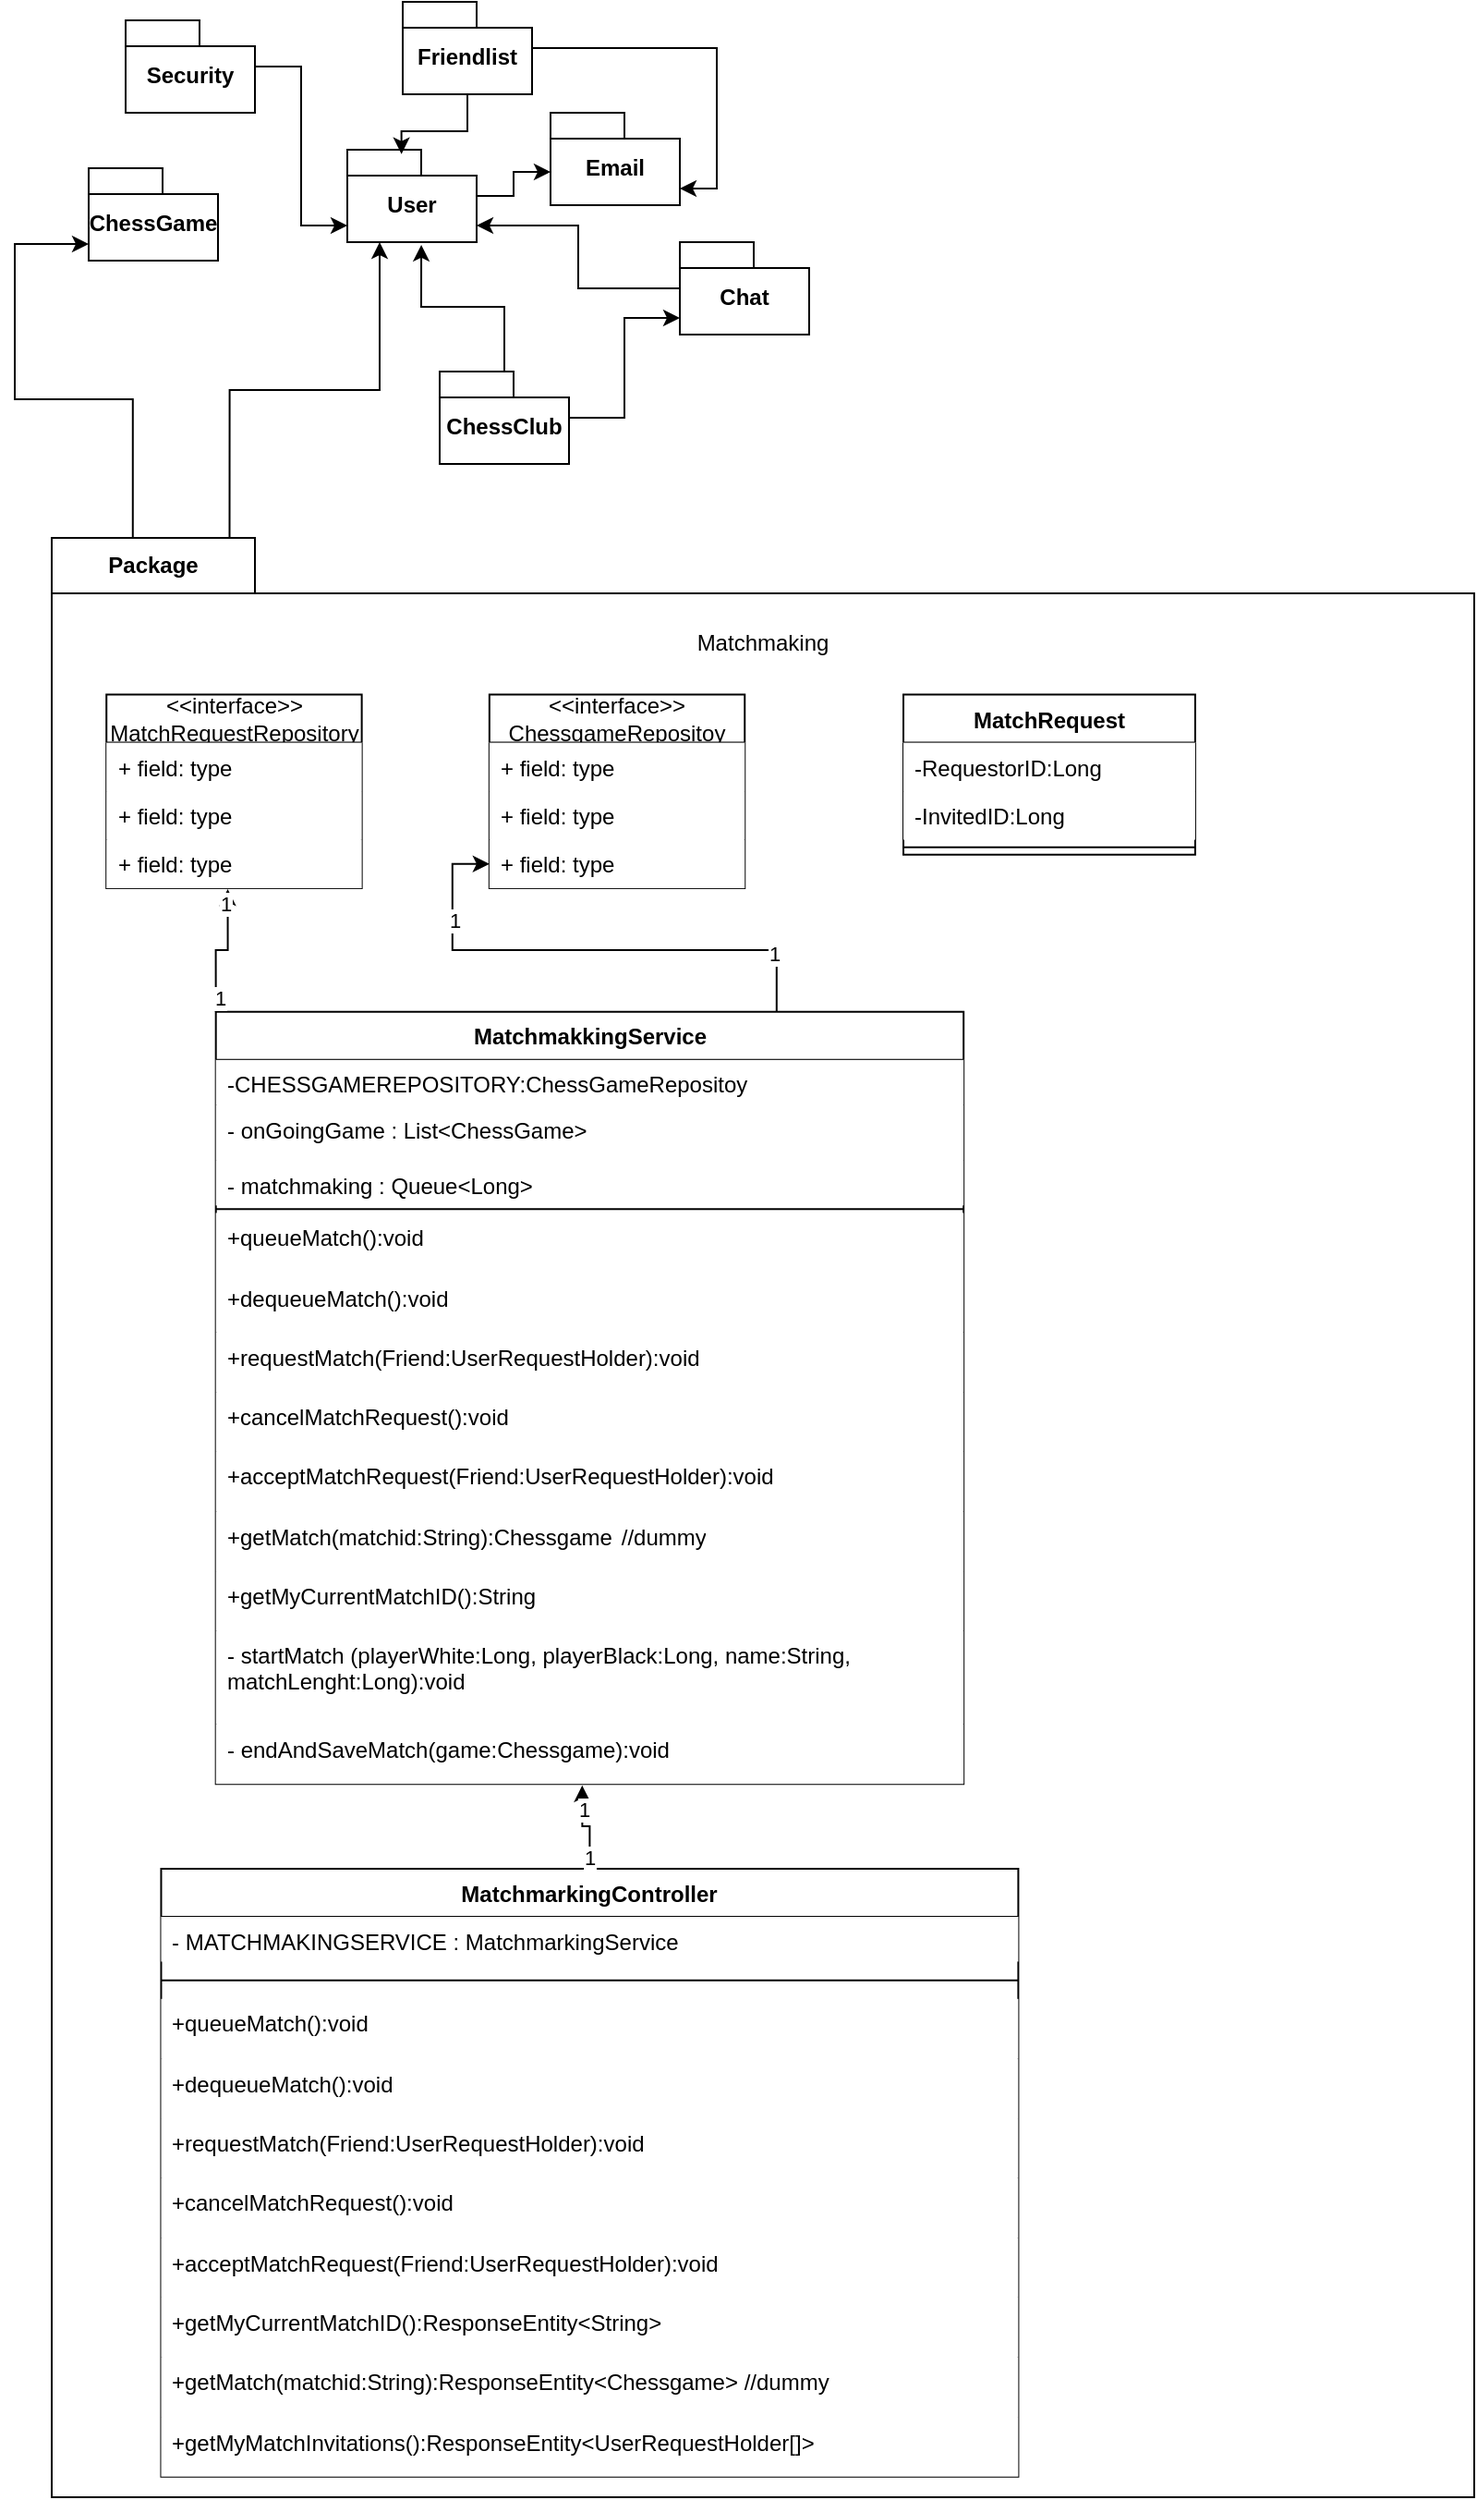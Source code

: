 <mxfile version="22.0.3" type="device">
  <diagram name="Seite-1" id="SbXrCyBf6H_IGty1MTbS">
    <mxGraphModel dx="2366" dy="820" grid="1" gridSize="10" guides="1" tooltips="1" connect="1" arrows="1" fold="1" page="1" pageScale="1" pageWidth="827" pageHeight="1169" math="0" shadow="0">
      <root>
        <mxCell id="0" />
        <mxCell id="1" parent="0" />
        <mxCell id="d3Y048JEVlbYMzD7flnL-1" value="Email" style="shape=folder;fontStyle=1;spacingTop=10;tabWidth=40;tabHeight=14;tabPosition=left;html=1;whiteSpace=wrap;strokeColor=#000000;" parent="1" vertex="1">
          <mxGeometry x="-1350" y="70" width="70" height="50" as="geometry" />
        </mxCell>
        <mxCell id="d3Y048JEVlbYMzD7flnL-2" value="Security" style="shape=folder;fontStyle=1;spacingTop=10;tabWidth=40;tabHeight=14;tabPosition=left;html=1;whiteSpace=wrap;strokeColor=#000000;" parent="1" vertex="1">
          <mxGeometry x="-1580" y="20" width="70" height="50" as="geometry" />
        </mxCell>
        <mxCell id="d3Y048JEVlbYMzD7flnL-3" value="Friendlist" style="shape=folder;fontStyle=1;spacingTop=10;tabWidth=40;tabHeight=14;tabPosition=left;html=1;whiteSpace=wrap;strokeColor=#000000;" parent="1" vertex="1">
          <mxGeometry x="-1430" y="10" width="70" height="50" as="geometry" />
        </mxCell>
        <mxCell id="d3Y048JEVlbYMzD7flnL-4" value="Chat" style="shape=folder;fontStyle=1;spacingTop=10;tabWidth=40;tabHeight=14;tabPosition=left;html=1;whiteSpace=wrap;strokeColor=#000000;" parent="1" vertex="1">
          <mxGeometry x="-1280" y="140" width="70" height="50" as="geometry" />
        </mxCell>
        <mxCell id="d3Y048JEVlbYMzD7flnL-6" value="User" style="shape=folder;fontStyle=1;spacingTop=10;tabWidth=40;tabHeight=14;tabPosition=left;html=1;whiteSpace=wrap;strokeColor=#000000;" parent="1" vertex="1">
          <mxGeometry x="-1460" y="90" width="70" height="50" as="geometry" />
        </mxCell>
        <mxCell id="d3Y048JEVlbYMzD7flnL-7" value="ChessGame" style="shape=folder;fontStyle=1;spacingTop=10;tabWidth=40;tabHeight=14;tabPosition=left;html=1;whiteSpace=wrap;strokeColor=#000000;" parent="1" vertex="1">
          <mxGeometry x="-1600" y="100" width="70" height="50" as="geometry" />
        </mxCell>
        <mxCell id="d3Y048JEVlbYMzD7flnL-8" value="ChessClub" style="shape=folder;fontStyle=1;spacingTop=10;tabWidth=40;tabHeight=14;tabPosition=left;html=1;whiteSpace=wrap;strokeColor=#000000;" parent="1" vertex="1">
          <mxGeometry x="-1410" y="210" width="70" height="50" as="geometry" />
        </mxCell>
        <mxCell id="d3Y048JEVlbYMzD7flnL-9" style="edgeStyle=orthogonalEdgeStyle;rounded=0;orthogonalLoop=1;jettySize=auto;html=1;entryX=0;entryY=0;entryDx=0;entryDy=32;entryPerimeter=0;strokeColor=#000000;" parent="1" source="d3Y048JEVlbYMzD7flnL-6" target="d3Y048JEVlbYMzD7flnL-1" edge="1">
          <mxGeometry relative="1" as="geometry" />
        </mxCell>
        <mxCell id="d3Y048JEVlbYMzD7flnL-10" style="edgeStyle=orthogonalEdgeStyle;rounded=0;orthogonalLoop=1;jettySize=auto;html=1;entryX=0.419;entryY=0.047;entryDx=0;entryDy=0;entryPerimeter=0;strokeColor=#000000;" parent="1" source="d3Y048JEVlbYMzD7flnL-3" target="d3Y048JEVlbYMzD7flnL-6" edge="1">
          <mxGeometry relative="1" as="geometry" />
        </mxCell>
        <mxCell id="d3Y048JEVlbYMzD7flnL-11" style="edgeStyle=orthogonalEdgeStyle;rounded=0;orthogonalLoop=1;jettySize=auto;html=1;entryX=0;entryY=0;entryDx=70;entryDy=41;entryPerimeter=0;strokeColor=#000000;" parent="1" source="d3Y048JEVlbYMzD7flnL-4" target="d3Y048JEVlbYMzD7flnL-6" edge="1">
          <mxGeometry relative="1" as="geometry" />
        </mxCell>
        <mxCell id="d3Y048JEVlbYMzD7flnL-12" style="edgeStyle=orthogonalEdgeStyle;rounded=0;orthogonalLoop=1;jettySize=auto;html=1;exitX=0.057;exitY=0;exitDx=0;exitDy=0;exitPerimeter=0;entryX=0;entryY=0;entryDx=0;entryDy=41;entryPerimeter=0;" parent="1" source="d3Y048JEVlbYMzD7flnL-18" target="d3Y048JEVlbYMzD7flnL-7" edge="1">
          <mxGeometry relative="1" as="geometry">
            <mxPoint x="-1529.97" y="280" as="sourcePoint" />
          </mxGeometry>
        </mxCell>
        <mxCell id="d3Y048JEVlbYMzD7flnL-13" style="edgeStyle=orthogonalEdgeStyle;rounded=0;orthogonalLoop=1;jettySize=auto;html=1;entryX=0.572;entryY=1.029;entryDx=0;entryDy=0;entryPerimeter=0;strokeColor=#000000;" parent="1" source="d3Y048JEVlbYMzD7flnL-8" target="d3Y048JEVlbYMzD7flnL-6" edge="1">
          <mxGeometry relative="1" as="geometry">
            <mxPoint x="-1405" y="180" as="targetPoint" />
          </mxGeometry>
        </mxCell>
        <mxCell id="d3Y048JEVlbYMzD7flnL-14" style="edgeStyle=orthogonalEdgeStyle;rounded=0;orthogonalLoop=1;jettySize=auto;html=1;entryX=0.25;entryY=1;entryDx=0;entryDy=0;entryPerimeter=0;exitX=0.125;exitY=0.003;exitDx=0;exitDy=0;exitPerimeter=0;" parent="1" source="d3Y048JEVlbYMzD7flnL-18" target="d3Y048JEVlbYMzD7flnL-6" edge="1">
          <mxGeometry relative="1" as="geometry">
            <mxPoint x="-1490" y="305.0" as="sourcePoint" />
          </mxGeometry>
        </mxCell>
        <mxCell id="d3Y048JEVlbYMzD7flnL-15" style="edgeStyle=orthogonalEdgeStyle;rounded=0;orthogonalLoop=1;jettySize=auto;html=1;entryX=0;entryY=0;entryDx=70;entryDy=41;entryPerimeter=0;strokeColor=#000000;" parent="1" source="d3Y048JEVlbYMzD7flnL-3" target="d3Y048JEVlbYMzD7flnL-1" edge="1">
          <mxGeometry relative="1" as="geometry" />
        </mxCell>
        <mxCell id="d3Y048JEVlbYMzD7flnL-16" style="edgeStyle=orthogonalEdgeStyle;rounded=0;orthogonalLoop=1;jettySize=auto;html=1;entryX=0;entryY=0;entryDx=0;entryDy=41;entryPerimeter=0;strokeColor=#000000;" parent="1" source="d3Y048JEVlbYMzD7flnL-2" target="d3Y048JEVlbYMzD7flnL-6" edge="1">
          <mxGeometry relative="1" as="geometry" />
        </mxCell>
        <mxCell id="d3Y048JEVlbYMzD7flnL-17" style="edgeStyle=orthogonalEdgeStyle;rounded=0;orthogonalLoop=1;jettySize=auto;html=1;entryX=0;entryY=0;entryDx=0;entryDy=41;entryPerimeter=0;strokeColor=#000000;" parent="1" source="d3Y048JEVlbYMzD7flnL-8" target="d3Y048JEVlbYMzD7flnL-4" edge="1">
          <mxGeometry relative="1" as="geometry" />
        </mxCell>
        <mxCell id="d3Y048JEVlbYMzD7flnL-18" value="Package" style="shape=folder;fontStyle=1;tabWidth=110;tabHeight=30;tabPosition=left;html=1;boundedLbl=1;labelInHeader=1;container=1;collapsible=0;whiteSpace=wrap;" parent="1" vertex="1">
          <mxGeometry x="-1620" y="300" width="770" height="1060" as="geometry" />
        </mxCell>
        <mxCell id="d3Y048JEVlbYMzD7flnL-19" value="Matchmaking" style="html=1;strokeColor=none;resizeWidth=1;resizeHeight=1;fillColor=none;part=1;connectable=0;allowArrows=0;deletable=0;whiteSpace=wrap;" parent="d3Y048JEVlbYMzD7flnL-18" vertex="1">
          <mxGeometry width="770" height="53.671" relative="1" as="geometry">
            <mxPoint y="30" as="offset" />
          </mxGeometry>
        </mxCell>
        <mxCell id="d3Y048JEVlbYMzD7flnL-23" value="MatchmakkingService" style="swimlane;fontStyle=1;align=center;verticalAlign=top;childLayout=stackLayout;horizontal=1;startSize=26;horizontalStack=0;resizeParent=1;resizeParentMax=0;resizeLast=0;collapsible=1;marginBottom=0;whiteSpace=wrap;html=1;fillColor=#FFFFFF;" parent="d3Y048JEVlbYMzD7flnL-18" vertex="1">
          <mxGeometry x="88.846" y="256.419" width="404.744" height="417.695" as="geometry" />
        </mxCell>
        <mxCell id="d3Y048JEVlbYMzD7flnL-24" value="-CHESSGAMEREPOSITORY:ChessGameRepositoy" style="text;strokeColor=none;fillColor=#FFFFFF;align=left;verticalAlign=top;spacingLeft=4;spacingRight=4;overflow=hidden;rotatable=0;points=[[0,0.5],[1,0.5]];portConstraint=eastwest;whiteSpace=wrap;html=1;" parent="d3Y048JEVlbYMzD7flnL-23" vertex="1">
          <mxGeometry y="26" width="404.744" height="24.229" as="geometry" />
        </mxCell>
        <mxCell id="d3Y048JEVlbYMzD7flnL-25" value="- onGoingGame : List&amp;lt;ChessGame&amp;gt;" style="text;strokeColor=none;fillColor=#FFFFFF;align=left;verticalAlign=top;spacingLeft=4;spacingRight=4;overflow=hidden;rotatable=0;points=[[0,0.5],[1,0.5]];portConstraint=eastwest;whiteSpace=wrap;html=1;" parent="d3Y048JEVlbYMzD7flnL-23" vertex="1">
          <mxGeometry y="50.229" width="404.744" height="30.286" as="geometry" />
        </mxCell>
        <mxCell id="d3Y048JEVlbYMzD7flnL-26" value="- matchmaking : Queue&amp;lt;Long&amp;gt;&amp;nbsp;" style="text;strokeColor=none;fillColor=#FFFFFF;align=left;verticalAlign=top;spacingLeft=4;spacingRight=4;overflow=hidden;rotatable=0;points=[[0,0.5],[1,0.5]];portConstraint=eastwest;whiteSpace=wrap;html=1;" parent="d3Y048JEVlbYMzD7flnL-23" vertex="1">
          <mxGeometry y="80.514" width="404.744" height="24.229" as="geometry" />
        </mxCell>
        <mxCell id="d3Y048JEVlbYMzD7flnL-27" value="" style="line;strokeWidth=1;fillColor=#FFFFFF;align=left;verticalAlign=middle;spacingTop=-1;spacingLeft=3;spacingRight=3;rotatable=0;labelPosition=right;points=[];portConstraint=eastwest;strokeColor=inherit;" parent="d3Y048JEVlbYMzD7flnL-23" vertex="1">
          <mxGeometry y="104.743" width="404.744" height="4.038" as="geometry" />
        </mxCell>
        <mxCell id="d3Y048JEVlbYMzD7flnL-28" value="+queueMatch():void" style="text;strokeColor=none;fillColor=#FFFFFF;align=left;verticalAlign=top;spacingLeft=4;spacingRight=4;overflow=hidden;rotatable=0;points=[[0,0.5],[1,0.5]];portConstraint=eastwest;whiteSpace=wrap;html=1;" parent="d3Y048JEVlbYMzD7flnL-23" vertex="1">
          <mxGeometry y="108.781" width="404.744" height="32.305" as="geometry" />
        </mxCell>
        <mxCell id="d3Y048JEVlbYMzD7flnL-29" value="+dequeueMatch():void" style="text;strokeColor=none;fillColor=#FFFFFF;align=left;verticalAlign=top;spacingLeft=4;spacingRight=4;overflow=hidden;rotatable=0;points=[[0,0.5],[1,0.5]];portConstraint=eastwest;whiteSpace=wrap;html=1;" parent="d3Y048JEVlbYMzD7flnL-23" vertex="1">
          <mxGeometry y="141.086" width="404.744" height="32.305" as="geometry" />
        </mxCell>
        <mxCell id="d3Y048JEVlbYMzD7flnL-30" value="+requestMatch(Friend:UserRequestHolder):void" style="text;strokeColor=none;fillColor=#FFFFFF;align=left;verticalAlign=top;spacingLeft=4;spacingRight=4;overflow=hidden;rotatable=0;points=[[0,0.5],[1,0.5]];portConstraint=eastwest;whiteSpace=wrap;html=1;" parent="d3Y048JEVlbYMzD7flnL-23" vertex="1">
          <mxGeometry y="173.39" width="404.744" height="32.305" as="geometry" />
        </mxCell>
        <mxCell id="d3Y048JEVlbYMzD7flnL-31" value="+cancelMatchRequest():void" style="text;strokeColor=none;fillColor=#FFFFFF;align=left;verticalAlign=top;spacingLeft=4;spacingRight=4;overflow=hidden;rotatable=0;points=[[0,0.5],[1,0.5]];portConstraint=eastwest;whiteSpace=wrap;html=1;" parent="d3Y048JEVlbYMzD7flnL-23" vertex="1">
          <mxGeometry y="205.695" width="404.744" height="32.305" as="geometry" />
        </mxCell>
        <mxCell id="d3Y048JEVlbYMzD7flnL-32" value="+acceptMatchRequest(Friend:UserRequestHolder):void" style="text;strokeColor=none;fillColor=#FFFFFF;align=left;verticalAlign=top;spacingLeft=4;spacingRight=4;overflow=hidden;rotatable=0;points=[[0,0.5],[1,0.5]];portConstraint=eastwest;whiteSpace=wrap;html=1;" parent="d3Y048JEVlbYMzD7flnL-23" vertex="1">
          <mxGeometry y="238" width="404.744" height="32.305" as="geometry" />
        </mxCell>
        <mxCell id="d3Y048JEVlbYMzD7flnL-33" value="+getMatch(matchid:String):Chessgame&lt;span style=&quot;white-space: pre;&quot;&gt;&#x9;&lt;/span&gt;//dummy" style="text;strokeColor=none;fillColor=#FFFFFF;align=left;verticalAlign=top;spacingLeft=4;spacingRight=4;overflow=hidden;rotatable=0;points=[[0,0.5],[1,0.5]];portConstraint=eastwest;whiteSpace=wrap;html=1;" parent="d3Y048JEVlbYMzD7flnL-23" vertex="1">
          <mxGeometry y="270.305" width="404.744" height="32.305" as="geometry" />
        </mxCell>
        <mxCell id="d3Y048JEVlbYMzD7flnL-34" value="+getMyCurrentMatchID():String" style="text;strokeColor=none;fillColor=#FFFFFF;align=left;verticalAlign=top;spacingLeft=4;spacingRight=4;overflow=hidden;rotatable=0;points=[[0,0.5],[1,0.5]];portConstraint=eastwest;whiteSpace=wrap;html=1;" parent="d3Y048JEVlbYMzD7flnL-23" vertex="1">
          <mxGeometry y="302.61" width="404.744" height="32.305" as="geometry" />
        </mxCell>
        <mxCell id="d3Y048JEVlbYMzD7flnL-35" value="- startMatch (playerWhite:Long, playerBlack:Long, name:String, matchLenght:Long):void" style="text;strokeColor=none;fillColor=#FFFFFF;align=left;verticalAlign=top;spacingLeft=4;spacingRight=4;overflow=hidden;rotatable=0;points=[[0,0.5],[1,0.5]];portConstraint=eastwest;whiteSpace=wrap;html=1;" parent="d3Y048JEVlbYMzD7flnL-23" vertex="1">
          <mxGeometry y="334.914" width="404.744" height="50.476" as="geometry" />
        </mxCell>
        <mxCell id="d3Y048JEVlbYMzD7flnL-36" value="- endAndSaveMatch(game:Chessgame):void" style="text;strokeColor=none;fillColor=#FFFFFF;align=left;verticalAlign=top;spacingLeft=4;spacingRight=4;overflow=hidden;rotatable=0;points=[[0,0.5],[1,0.5]];portConstraint=eastwest;whiteSpace=wrap;html=1;" parent="d3Y048JEVlbYMzD7flnL-23" vertex="1">
          <mxGeometry y="385.39" width="404.744" height="32.305" as="geometry" />
        </mxCell>
        <mxCell id="d3Y048JEVlbYMzD7flnL-37" value="&amp;lt;&amp;lt;interface&amp;gt;&amp;gt;&lt;br&gt;ChessgameRepositoy" style="swimlane;fontStyle=0;childLayout=stackLayout;horizontal=1;startSize=26;fillColor=#FFFFFF;horizontalStack=0;resizeParent=1;resizeParentMax=0;resizeLast=0;collapsible=1;marginBottom=0;whiteSpace=wrap;html=1;" parent="d3Y048JEVlbYMzD7flnL-18" vertex="1">
          <mxGeometry x="236.923" y="84.8" width="138.205" height="104.743" as="geometry" />
        </mxCell>
        <mxCell id="d3Y048JEVlbYMzD7flnL-38" value="+ field: type" style="text;strokeColor=none;fillColor=#FFFFFF;align=left;verticalAlign=top;spacingLeft=4;spacingRight=4;overflow=hidden;rotatable=0;points=[[0,0.5],[1,0.5]];portConstraint=eastwest;whiteSpace=wrap;html=1;" parent="d3Y048JEVlbYMzD7flnL-37" vertex="1">
          <mxGeometry y="26" width="138.205" height="26.248" as="geometry" />
        </mxCell>
        <mxCell id="d3Y048JEVlbYMzD7flnL-39" value="+ field: type" style="text;strokeColor=none;fillColor=#FFFFFF;align=left;verticalAlign=top;spacingLeft=4;spacingRight=4;overflow=hidden;rotatable=0;points=[[0,0.5],[1,0.5]];portConstraint=eastwest;whiteSpace=wrap;html=1;" parent="d3Y048JEVlbYMzD7flnL-37" vertex="1">
          <mxGeometry y="52.248" width="138.205" height="26.248" as="geometry" />
        </mxCell>
        <mxCell id="d3Y048JEVlbYMzD7flnL-40" value="+ field: type" style="text;strokeColor=none;fillColor=#FFFFFF;align=left;verticalAlign=top;spacingLeft=4;spacingRight=4;overflow=hidden;rotatable=0;points=[[0,0.5],[1,0.5]];portConstraint=eastwest;whiteSpace=wrap;html=1;" parent="d3Y048JEVlbYMzD7flnL-37" vertex="1">
          <mxGeometry y="78.495" width="138.205" height="26.248" as="geometry" />
        </mxCell>
        <mxCell id="d3Y048JEVlbYMzD7flnL-20" style="edgeStyle=orthogonalEdgeStyle;rounded=0;orthogonalLoop=1;jettySize=auto;html=1;exitX=0.75;exitY=0;exitDx=0;exitDy=0;fillColor=#FFFFFF;" parent="d3Y048JEVlbYMzD7flnL-18" source="d3Y048JEVlbYMzD7flnL-23" target="d3Y048JEVlbYMzD7flnL-40" edge="1">
          <mxGeometry relative="1" as="geometry" />
        </mxCell>
        <mxCell id="d3Y048JEVlbYMzD7flnL-21" value="1" style="edgeLabel;html=1;align=center;verticalAlign=middle;resizable=0;points=[];fillColor=#FFFFFF;" parent="d3Y048JEVlbYMzD7flnL-20" vertex="1" connectable="0">
          <mxGeometry x="-0.768" y="2" relative="1" as="geometry">
            <mxPoint as="offset" />
          </mxGeometry>
        </mxCell>
        <mxCell id="d3Y048JEVlbYMzD7flnL-22" value="1" style="edgeLabel;html=1;align=center;verticalAlign=middle;resizable=0;points=[];fillColor=#FFFFFF;" parent="d3Y048JEVlbYMzD7flnL-20" vertex="1" connectable="0">
          <mxGeometry x="0.635" y="-1" relative="1" as="geometry">
            <mxPoint as="offset" />
          </mxGeometry>
        </mxCell>
        <mxCell id="d3Y048JEVlbYMzD7flnL-41" value="MatchmarkingController" style="swimlane;fontStyle=1;align=center;verticalAlign=top;childLayout=stackLayout;horizontal=1;startSize=26;horizontalStack=0;resizeParent=1;resizeParentMax=0;resizeLast=0;collapsible=1;marginBottom=0;whiteSpace=wrap;html=1;fillColor=#FFFFFF;" parent="d3Y048JEVlbYMzD7flnL-18" vertex="1">
          <mxGeometry x="59.231" y="719.995" width="463.974" height="328.857" as="geometry" />
        </mxCell>
        <mxCell id="d3Y048JEVlbYMzD7flnL-42" value="- MATCHMAKINGSERVICE : MatchmarkingService" style="text;strokeColor=none;fillColor=#FFFFFF;align=left;verticalAlign=top;spacingLeft=4;spacingRight=4;overflow=hidden;rotatable=0;points=[[0,0.5],[1,0.5]];portConstraint=eastwest;whiteSpace=wrap;html=1;" parent="d3Y048JEVlbYMzD7flnL-41" vertex="1">
          <mxGeometry y="26" width="463.974" height="24.229" as="geometry" />
        </mxCell>
        <mxCell id="d3Y048JEVlbYMzD7flnL-43" value="" style="line;strokeWidth=1;fillColor=#FFFFFF;align=left;verticalAlign=middle;spacingTop=-1;spacingLeft=3;spacingRight=3;rotatable=0;labelPosition=right;points=[];portConstraint=eastwest;strokeColor=inherit;" parent="d3Y048JEVlbYMzD7flnL-41" vertex="1">
          <mxGeometry y="50.229" width="463.974" height="20.19" as="geometry" />
        </mxCell>
        <mxCell id="d3Y048JEVlbYMzD7flnL-44" value="+queueMatch():void" style="text;strokeColor=none;fillColor=#FFFFFF;align=left;verticalAlign=top;spacingLeft=4;spacingRight=4;overflow=hidden;rotatable=0;points=[[0,0.5],[1,0.5]];portConstraint=eastwest;whiteSpace=wrap;html=1;" parent="d3Y048JEVlbYMzD7flnL-41" vertex="1">
          <mxGeometry y="70.419" width="463.974" height="32.305" as="geometry" />
        </mxCell>
        <mxCell id="d3Y048JEVlbYMzD7flnL-45" value="+dequeueMatch():void" style="text;strokeColor=none;fillColor=#FFFFFF;align=left;verticalAlign=top;spacingLeft=4;spacingRight=4;overflow=hidden;rotatable=0;points=[[0,0.5],[1,0.5]];portConstraint=eastwest;whiteSpace=wrap;html=1;" parent="d3Y048JEVlbYMzD7flnL-41" vertex="1">
          <mxGeometry y="102.724" width="463.974" height="32.305" as="geometry" />
        </mxCell>
        <mxCell id="d3Y048JEVlbYMzD7flnL-46" value="+requestMatch(Friend:UserRequestHolder):void" style="text;strokeColor=none;fillColor=#FFFFFF;align=left;verticalAlign=top;spacingLeft=4;spacingRight=4;overflow=hidden;rotatable=0;points=[[0,0.5],[1,0.5]];portConstraint=eastwest;whiteSpace=wrap;html=1;" parent="d3Y048JEVlbYMzD7flnL-41" vertex="1">
          <mxGeometry y="135.029" width="463.974" height="32.305" as="geometry" />
        </mxCell>
        <mxCell id="d3Y048JEVlbYMzD7flnL-47" value="+cancelMatchRequest():void" style="text;strokeColor=none;fillColor=#FFFFFF;align=left;verticalAlign=top;spacingLeft=4;spacingRight=4;overflow=hidden;rotatable=0;points=[[0,0.5],[1,0.5]];portConstraint=eastwest;whiteSpace=wrap;html=1;" parent="d3Y048JEVlbYMzD7flnL-41" vertex="1">
          <mxGeometry y="167.333" width="463.974" height="32.305" as="geometry" />
        </mxCell>
        <mxCell id="d3Y048JEVlbYMzD7flnL-48" value="+acceptMatchRequest(Friend:UserRequestHolder):void" style="text;strokeColor=none;fillColor=#FFFFFF;align=left;verticalAlign=top;spacingLeft=4;spacingRight=4;overflow=hidden;rotatable=0;points=[[0,0.5],[1,0.5]];portConstraint=eastwest;whiteSpace=wrap;html=1;" parent="d3Y048JEVlbYMzD7flnL-41" vertex="1">
          <mxGeometry y="199.638" width="463.974" height="32.305" as="geometry" />
        </mxCell>
        <mxCell id="d3Y048JEVlbYMzD7flnL-49" value="+getMyCurrentMatchID():ResponseEntity&amp;lt;String&amp;gt;&amp;nbsp;" style="text;strokeColor=none;fillColor=#FFFFFF;align=left;verticalAlign=top;spacingLeft=4;spacingRight=4;overflow=hidden;rotatable=0;points=[[0,0.5],[1,0.5]];portConstraint=eastwest;whiteSpace=wrap;html=1;" parent="d3Y048JEVlbYMzD7flnL-41" vertex="1">
          <mxGeometry y="231.943" width="463.974" height="32.305" as="geometry" />
        </mxCell>
        <mxCell id="d3Y048JEVlbYMzD7flnL-50" value="+getMatch(matchid:String):ResponseEntity&amp;lt;Chessgame&amp;gt; //dummy&amp;nbsp;" style="text;strokeColor=none;fillColor=#FFFFFF;align=left;verticalAlign=top;spacingLeft=4;spacingRight=4;overflow=hidden;rotatable=0;points=[[0,0.5],[1,0.5]];portConstraint=eastwest;whiteSpace=wrap;html=1;" parent="d3Y048JEVlbYMzD7flnL-41" vertex="1">
          <mxGeometry y="264.248" width="463.974" height="32.305" as="geometry" />
        </mxCell>
        <mxCell id="d3Y048JEVlbYMzD7flnL-51" value="+getMyMatchInvitations():ResponseEntity&amp;lt;UserRequestHolder[]&amp;gt;" style="text;strokeColor=none;fillColor=#FFFFFF;align=left;verticalAlign=top;spacingLeft=4;spacingRight=4;overflow=hidden;rotatable=0;points=[[0,0.5],[1,0.5]];portConstraint=eastwest;whiteSpace=wrap;html=1;" parent="d3Y048JEVlbYMzD7flnL-41" vertex="1">
          <mxGeometry y="296.552" width="463.974" height="32.305" as="geometry" />
        </mxCell>
        <mxCell id="d3Y048JEVlbYMzD7flnL-52" value="&amp;lt;&amp;lt;interface&amp;gt;&amp;gt;&lt;br&gt;MatchRequestRepository" style="swimlane;fontStyle=0;childLayout=stackLayout;horizontal=1;startSize=26;fillColor=#FFFFFF;horizontalStack=0;resizeParent=1;resizeParentMax=0;resizeLast=0;collapsible=1;marginBottom=0;whiteSpace=wrap;html=1;" parent="d3Y048JEVlbYMzD7flnL-18" vertex="1">
          <mxGeometry x="29.615" y="84.8" width="138.205" height="104.743" as="geometry" />
        </mxCell>
        <mxCell id="d3Y048JEVlbYMzD7flnL-53" value="+ field: type" style="text;strokeColor=none;fillColor=#FFFFFF;align=left;verticalAlign=top;spacingLeft=4;spacingRight=4;overflow=hidden;rotatable=0;points=[[0,0.5],[1,0.5]];portConstraint=eastwest;whiteSpace=wrap;html=1;" parent="d3Y048JEVlbYMzD7flnL-52" vertex="1">
          <mxGeometry y="26" width="138.205" height="26.248" as="geometry" />
        </mxCell>
        <mxCell id="d3Y048JEVlbYMzD7flnL-54" value="+ field: type" style="text;strokeColor=none;fillColor=#FFFFFF;align=left;verticalAlign=top;spacingLeft=4;spacingRight=4;overflow=hidden;rotatable=0;points=[[0,0.5],[1,0.5]];portConstraint=eastwest;whiteSpace=wrap;html=1;" parent="d3Y048JEVlbYMzD7flnL-52" vertex="1">
          <mxGeometry y="52.248" width="138.205" height="26.248" as="geometry" />
        </mxCell>
        <mxCell id="d3Y048JEVlbYMzD7flnL-55" value="+ field: type" style="text;strokeColor=none;fillColor=#FFFFFF;align=left;verticalAlign=top;spacingLeft=4;spacingRight=4;overflow=hidden;rotatable=0;points=[[0,0.5],[1,0.5]];portConstraint=eastwest;whiteSpace=wrap;html=1;" parent="d3Y048JEVlbYMzD7flnL-52" vertex="1">
          <mxGeometry y="78.495" width="138.205" height="26.248" as="geometry" />
        </mxCell>
        <mxCell id="d3Y048JEVlbYMzD7flnL-56" style="edgeStyle=orthogonalEdgeStyle;rounded=0;orthogonalLoop=1;jettySize=auto;html=1;exitX=0;exitY=0;exitDx=0;exitDy=0;entryX=0.475;entryY=1.019;entryDx=0;entryDy=0;entryPerimeter=0;fillColor=#FFFFFF;" parent="d3Y048JEVlbYMzD7flnL-18" source="d3Y048JEVlbYMzD7flnL-23" target="d3Y048JEVlbYMzD7flnL-55" edge="1">
          <mxGeometry relative="1" as="geometry" />
        </mxCell>
        <mxCell id="d3Y048JEVlbYMzD7flnL-57" value="1" style="edgeLabel;html=1;align=center;verticalAlign=middle;resizable=0;points=[];fillColor=#FFFFFF;" parent="d3Y048JEVlbYMzD7flnL-56" vertex="1" connectable="0">
          <mxGeometry x="-0.774" y="-2" relative="1" as="geometry">
            <mxPoint as="offset" />
          </mxGeometry>
        </mxCell>
        <mxCell id="d3Y048JEVlbYMzD7flnL-58" value="1" style="edgeLabel;html=1;align=center;verticalAlign=middle;resizable=0;points=[];fillColor=#FFFFFF;" parent="d3Y048JEVlbYMzD7flnL-56" vertex="1" connectable="0">
          <mxGeometry x="0.779" y="2" relative="1" as="geometry">
            <mxPoint as="offset" />
          </mxGeometry>
        </mxCell>
        <mxCell id="d3Y048JEVlbYMzD7flnL-64" style="edgeStyle=orthogonalEdgeStyle;rounded=0;orthogonalLoop=1;jettySize=auto;html=1;entryX=0.49;entryY=1.025;entryDx=0;entryDy=0;entryPerimeter=0;" parent="d3Y048JEVlbYMzD7flnL-18" source="d3Y048JEVlbYMzD7flnL-41" target="d3Y048JEVlbYMzD7flnL-36" edge="1">
          <mxGeometry relative="1" as="geometry" />
        </mxCell>
        <mxCell id="d3Y048JEVlbYMzD7flnL-65" value="1" style="edgeLabel;html=1;align=center;verticalAlign=middle;resizable=0;points=[];" parent="d3Y048JEVlbYMzD7flnL-64" vertex="1" connectable="0">
          <mxGeometry x="0.459" y="-1" relative="1" as="geometry">
            <mxPoint as="offset" />
          </mxGeometry>
        </mxCell>
        <mxCell id="d3Y048JEVlbYMzD7flnL-66" value="1" style="edgeLabel;html=1;align=center;verticalAlign=middle;resizable=0;points=[];" parent="d3Y048JEVlbYMzD7flnL-64" vertex="1" connectable="0">
          <mxGeometry x="-0.728" relative="1" as="geometry">
            <mxPoint as="offset" />
          </mxGeometry>
        </mxCell>
        <mxCell id="d3Y048JEVlbYMzD7flnL-59" value="MatchRequest" style="swimlane;fontStyle=1;align=center;verticalAlign=top;childLayout=stackLayout;horizontal=1;startSize=26;horizontalStack=0;resizeParent=1;resizeParentMax=0;resizeLast=0;collapsible=1;marginBottom=0;whiteSpace=wrap;html=1;fillColor=#FFFFFF;" parent="d3Y048JEVlbYMzD7flnL-18" vertex="1">
          <mxGeometry x="461.013" y="84.8" width="157.949" height="86.571" as="geometry" />
        </mxCell>
        <mxCell id="d3Y048JEVlbYMzD7flnL-60" value="-RequestorID:Long" style="text;strokeColor=none;fillColor=#FFFFFF;align=left;verticalAlign=top;spacingLeft=4;spacingRight=4;overflow=hidden;rotatable=0;points=[[0,0.5],[1,0.5]];portConstraint=eastwest;whiteSpace=wrap;html=1;" parent="d3Y048JEVlbYMzD7flnL-59" vertex="1">
          <mxGeometry y="26" width="157.949" height="26.248" as="geometry" />
        </mxCell>
        <mxCell id="d3Y048JEVlbYMzD7flnL-61" value="-InvitedID:Long" style="text;strokeColor=none;fillColor=#FFFFFF;align=left;verticalAlign=top;spacingLeft=4;spacingRight=4;overflow=hidden;rotatable=0;points=[[0,0.5],[1,0.5]];portConstraint=eastwest;whiteSpace=wrap;html=1;" parent="d3Y048JEVlbYMzD7flnL-59" vertex="1">
          <mxGeometry y="52.248" width="157.949" height="26.248" as="geometry" />
        </mxCell>
        <mxCell id="d3Y048JEVlbYMzD7flnL-62" value="" style="line;strokeWidth=1;fillColor=#FFFFFF;align=left;verticalAlign=middle;spacingTop=-1;spacingLeft=3;spacingRight=3;rotatable=0;labelPosition=right;points=[];portConstraint=eastwest;strokeColor=inherit;" parent="d3Y048JEVlbYMzD7flnL-59" vertex="1">
          <mxGeometry y="78.495" width="157.949" height="8.076" as="geometry" />
        </mxCell>
      </root>
    </mxGraphModel>
  </diagram>
</mxfile>
